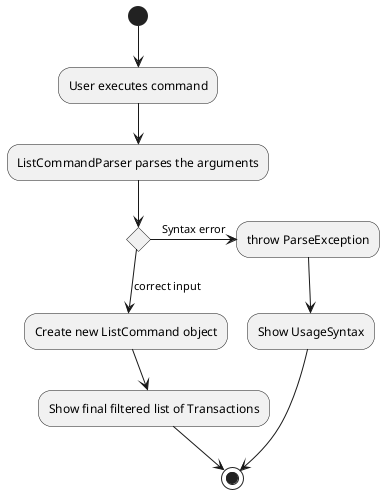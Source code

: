 @startuml
(*)  --> "User executes command"
--> ListCommandParser parses the arguments
if ""
-> [Syntax error] "throw ParseException"
--> "Show UsageSyntax"
---> (*)
else
--> [correct input] "Create new ListCommand object"
Endif
--> Show final filtered list of Transactions
-->(*)

@enduml
